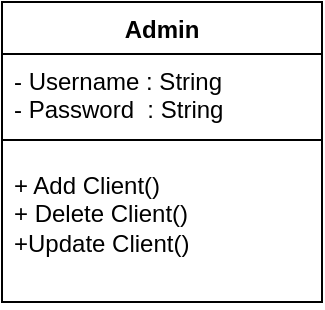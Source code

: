 <mxfile version="23.1.4" type="device">
  <diagram name="Page-1" id="cKQEE-oZ4vghZQ0XEcWc">
    <mxGraphModel dx="1113" dy="720" grid="1" gridSize="10" guides="1" tooltips="1" connect="1" arrows="1" fold="1" page="1" pageScale="1" pageWidth="850" pageHeight="1100" math="0" shadow="0">
      <root>
        <mxCell id="0" />
        <mxCell id="1" parent="0" />
        <mxCell id="5tzmJed4oluP-Z4AlFSy-5" value="Admin" style="swimlane;fontStyle=1;align=center;verticalAlign=top;childLayout=stackLayout;horizontal=1;startSize=26;horizontalStack=0;resizeParent=1;resizeParentMax=0;resizeLast=0;collapsible=1;marginBottom=0;whiteSpace=wrap;html=1;" vertex="1" parent="1">
          <mxGeometry x="380" y="120" width="160" height="150" as="geometry" />
        </mxCell>
        <mxCell id="5tzmJed4oluP-Z4AlFSy-6" value="- Username : String&lt;br&gt;- Password&amp;nbsp; : String" style="text;strokeColor=none;fillColor=none;align=left;verticalAlign=top;spacingLeft=4;spacingRight=4;overflow=hidden;rotatable=0;points=[[0,0.5],[1,0.5]];portConstraint=eastwest;whiteSpace=wrap;html=1;" vertex="1" parent="5tzmJed4oluP-Z4AlFSy-5">
          <mxGeometry y="26" width="160" height="34" as="geometry" />
        </mxCell>
        <mxCell id="5tzmJed4oluP-Z4AlFSy-7" value="" style="line;strokeWidth=1;fillColor=none;align=left;verticalAlign=middle;spacingTop=-1;spacingLeft=3;spacingRight=3;rotatable=0;labelPosition=right;points=[];portConstraint=eastwest;strokeColor=inherit;" vertex="1" parent="5tzmJed4oluP-Z4AlFSy-5">
          <mxGeometry y="60" width="160" height="18" as="geometry" />
        </mxCell>
        <mxCell id="5tzmJed4oluP-Z4AlFSy-8" value="+ Add Client()&lt;br&gt;+ Delete Client()&lt;br&gt;+Update Client()" style="text;strokeColor=none;fillColor=none;align=left;verticalAlign=top;spacingLeft=4;spacingRight=4;overflow=hidden;rotatable=0;points=[[0,0.5],[1,0.5]];portConstraint=eastwest;whiteSpace=wrap;html=1;" vertex="1" parent="5tzmJed4oluP-Z4AlFSy-5">
          <mxGeometry y="78" width="160" height="72" as="geometry" />
        </mxCell>
      </root>
    </mxGraphModel>
  </diagram>
</mxfile>
